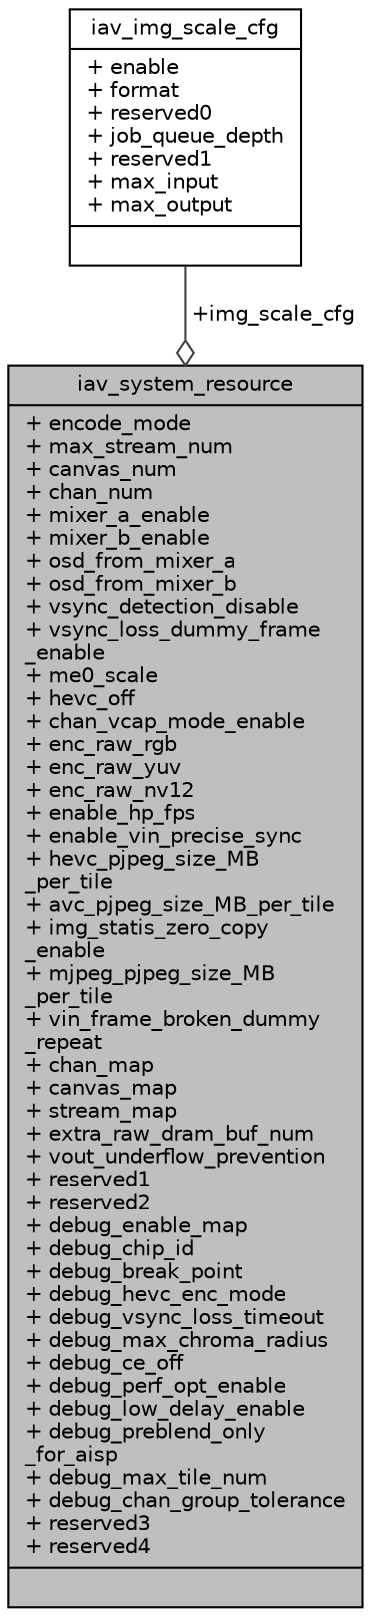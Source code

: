 digraph "iav_system_resource"
{
 // INTERACTIVE_SVG=YES
 // LATEX_PDF_SIZE
  bgcolor="transparent";
  edge [fontname="Helvetica",fontsize="10",labelfontname="Helvetica",labelfontsize="10"];
  node [fontname="Helvetica",fontsize="10",shape=record];
  Node1 [label="{iav_system_resource\n|+ encode_mode\l+ max_stream_num\l+ canvas_num\l+ chan_num\l+ mixer_a_enable\l+ mixer_b_enable\l+ osd_from_mixer_a\l+ osd_from_mixer_b\l+ vsync_detection_disable\l+ vsync_loss_dummy_frame\l_enable\l+ me0_scale\l+ hevc_off\l+ chan_vcap_mode_enable\l+ enc_raw_rgb\l+ enc_raw_yuv\l+ enc_raw_nv12\l+ enable_hp_fps\l+ enable_vin_precise_sync\l+ hevc_pjpeg_size_MB\l_per_tile\l+ avc_pjpeg_size_MB_per_tile\l+ img_statis_zero_copy\l_enable\l+ mjpeg_pjpeg_size_MB\l_per_tile\l+ vin_frame_broken_dummy\l_repeat\l+ chan_map\l+ canvas_map\l+ stream_map\l+ extra_raw_dram_buf_num\l+ vout_underflow_prevention\l+ reserved1\l+ reserved2\l+ debug_enable_map\l+ debug_chip_id\l+ debug_break_point\l+ debug_hevc_enc_mode\l+ debug_vsync_loss_timeout\l+ debug_max_chroma_radius\l+ debug_ce_off\l+ debug_perf_opt_enable\l+ debug_low_delay_enable\l+ debug_preblend_only\l_for_aisp\l+ debug_max_tile_num\l+ debug_chan_group_tolerance\l+ reserved3\l+ reserved4\l|}",height=0.2,width=0.4,color="black", fillcolor="grey75", style="filled", fontcolor="black",tooltip=" "];
  Node2 -> Node1 [color="grey25",fontsize="10",style="solid",label=" +img_scale_cfg" ,arrowhead="odiamond",fontname="Helvetica"];
  Node2 [label="{iav_img_scale_cfg\n|+ enable\l+ format\l+ reserved0\l+ job_queue_depth\l+ reserved1\l+ max_input\l+ max_output\l|}",height=0.2,width=0.4,color="black",URL="$d1/d04/structiav__img__scale__cfg.html",tooltip=" "];
}
